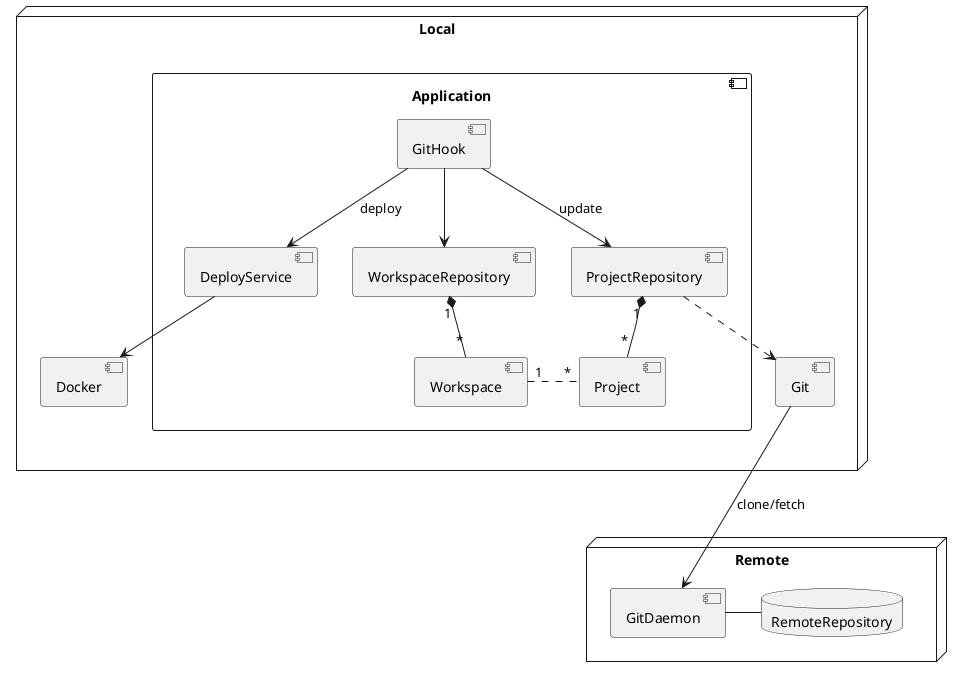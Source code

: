 @startuml

node Remote {
    database RemoteRepository 
    component GitDaemon
    GitDaemon - RemoteRepository
}

node Local {
    component Docker
    component Git
    component Application {
        component Project
        component Workspace
        component ProjectRepository
        component WorkspaceRepository
        component DeployService
        component GitHook

        GitHook --> ProjectRepository: update
        GitHook --> DeployService: deploy
        GitHook --> WorkspaceRepository
        
        DeployService --> Docker
        ProjectRepository "1" *-- "*" Project
        WorkspaceRepository "1" *-- "*" Workspace
        ProjectRepository ..> Git
        Workspace "1" . "*" Project

        DeployService -[hidden]r- ProjectRepository
        Docker -[hidden]r- Application
    }
}

Remote -[hidden]l-Local

Git --> GitDaemon: clone/fetch

@enduml